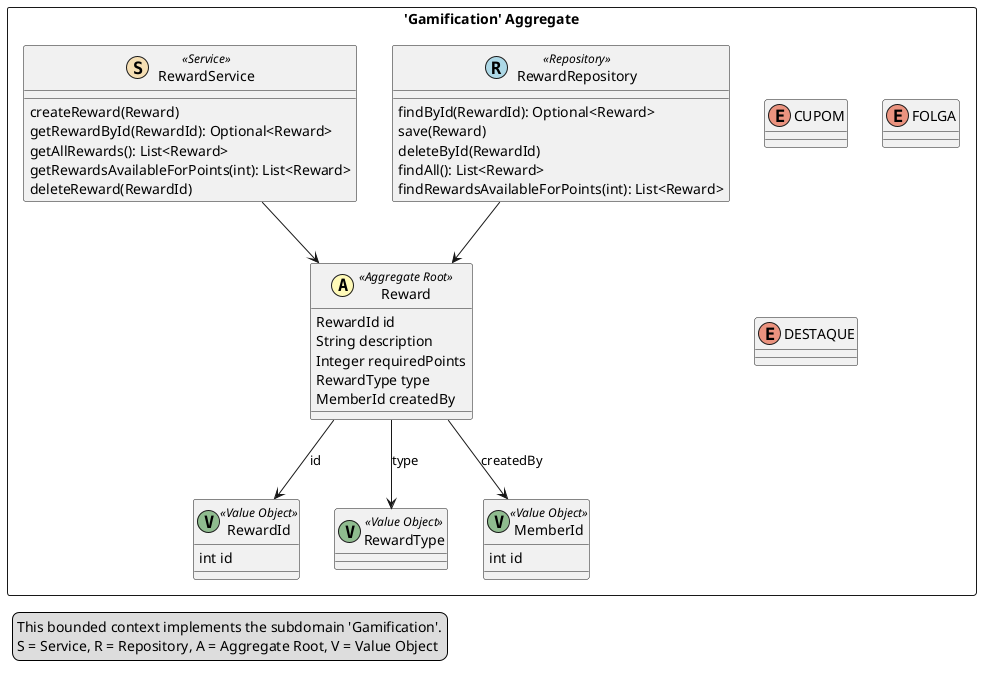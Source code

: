 @startuml

skinparam componentStyle uml2

package "'Gamification' Aggregate" <<Rectangle>> {

    ' ==================== ENTITY ====================
    class Reward <<(A,#fffab8) Aggregate Root>> {
        RewardId id
        String description
        Integer requiredPoints
        RewardType type
        MemberId createdBy
    }

    ' ==================== VALUE OBJECTS ====================
    class RewardId <<(V,DarkSeaGreen) Value Object>> {
        int id
    }

    class RewardType <<(V,DarkSeaGreen) Value Object>> {
    }

    enum CUPOM
    enum FOLGA
    enum DESTAQUE

    class MemberId <<(V,DarkSeaGreen) Value Object>> {
        int id
    }

    ' ==================== REPOSITORY ====================
    class RewardRepository <<(R,LightBlue) Repository>> {
        findById(RewardId): Optional<Reward>
        save(Reward)
        deleteById(RewardId)
        findAll(): List<Reward>
        findRewardsAvailableForPoints(int): List<Reward>
    }

    ' ==================== SERVICE ====================
    class RewardService <<(S,Wheat) Service>> {
        createReward(Reward)
        getRewardById(RewardId): Optional<Reward>
        getAllRewards(): List<Reward>
        getRewardsAvailableForPoints(int): List<Reward>
        deleteReward(RewardId)
    }

    ' ==================== RELATIONSHIPS ====================
    Reward --> RewardId : id
    Reward --> RewardType : type
    Reward --> MemberId : createdBy

    RewardRepository --> Reward
    RewardService --> Reward
}

legend left
  This bounded context implements the subdomain 'Gamification'.
  S = Service, R = Repository, A = Aggregate Root, V = Value Object
end legend

@enduml
